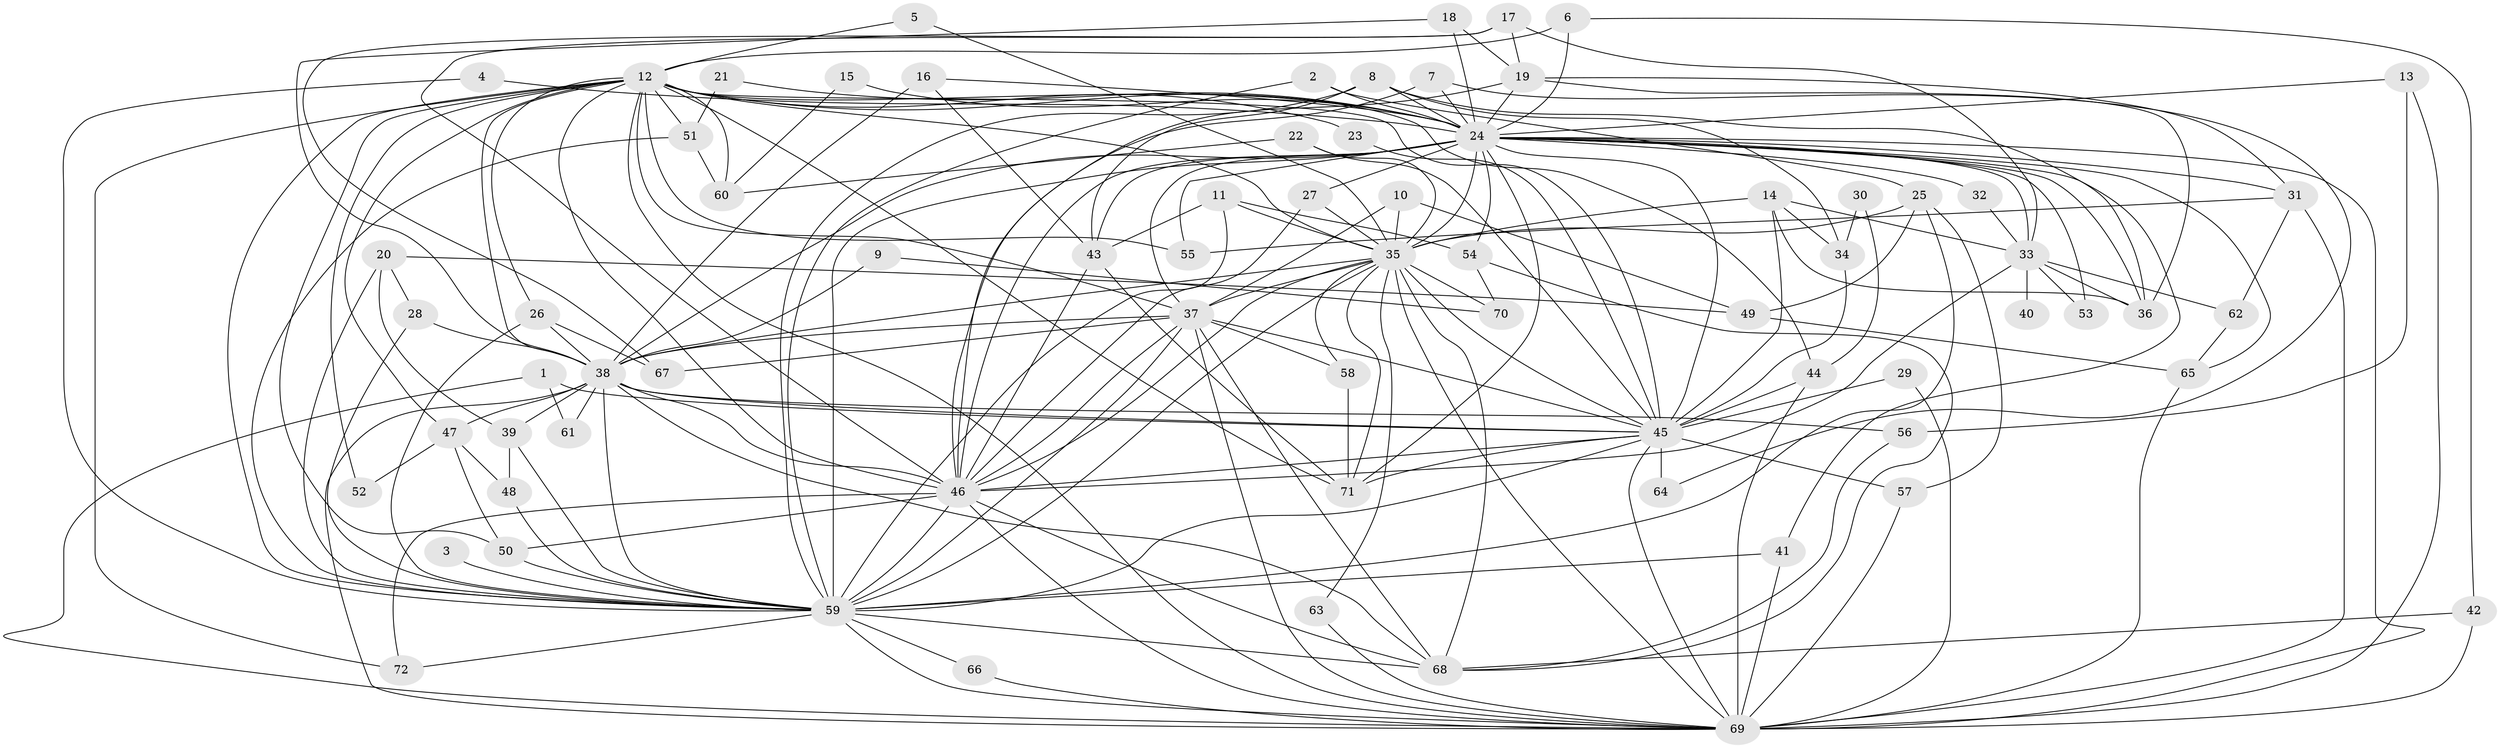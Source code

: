 // original degree distribution, {24: 0.006993006993006993, 33: 0.006993006993006993, 19: 0.006993006993006993, 39: 0.006993006993006993, 23: 0.013986013986013986, 25: 0.006993006993006993, 15: 0.006993006993006993, 21: 0.006993006993006993, 22: 0.006993006993006993, 4: 0.1048951048951049, 3: 0.22377622377622378, 11: 0.006993006993006993, 2: 0.5174825174825175, 7: 0.006993006993006993, 6: 0.04195804195804196, 5: 0.027972027972027972}
// Generated by graph-tools (version 1.1) at 2025/01/03/09/25 03:01:28]
// undirected, 72 vertices, 198 edges
graph export_dot {
graph [start="1"]
  node [color=gray90,style=filled];
  1;
  2;
  3;
  4;
  5;
  6;
  7;
  8;
  9;
  10;
  11;
  12;
  13;
  14;
  15;
  16;
  17;
  18;
  19;
  20;
  21;
  22;
  23;
  24;
  25;
  26;
  27;
  28;
  29;
  30;
  31;
  32;
  33;
  34;
  35;
  36;
  37;
  38;
  39;
  40;
  41;
  42;
  43;
  44;
  45;
  46;
  47;
  48;
  49;
  50;
  51;
  52;
  53;
  54;
  55;
  56;
  57;
  58;
  59;
  60;
  61;
  62;
  63;
  64;
  65;
  66;
  67;
  68;
  69;
  70;
  71;
  72;
  1 -- 45 [weight=1.0];
  1 -- 61 [weight=1.0];
  1 -- 69 [weight=1.0];
  2 -- 24 [weight=1.0];
  2 -- 25 [weight=1.0];
  2 -- 59 [weight=1.0];
  3 -- 59 [weight=1.0];
  4 -- 24 [weight=1.0];
  4 -- 59 [weight=1.0];
  5 -- 12 [weight=1.0];
  5 -- 35 [weight=1.0];
  6 -- 12 [weight=1.0];
  6 -- 24 [weight=2.0];
  6 -- 42 [weight=1.0];
  7 -- 24 [weight=1.0];
  7 -- 46 [weight=1.0];
  7 -- 64 [weight=1.0];
  8 -- 24 [weight=2.0];
  8 -- 34 [weight=1.0];
  8 -- 36 [weight=1.0];
  8 -- 43 [weight=1.0];
  8 -- 59 [weight=1.0];
  9 -- 38 [weight=1.0];
  9 -- 70 [weight=1.0];
  10 -- 35 [weight=1.0];
  10 -- 37 [weight=1.0];
  10 -- 49 [weight=1.0];
  11 -- 35 [weight=1.0];
  11 -- 43 [weight=1.0];
  11 -- 54 [weight=1.0];
  11 -- 59 [weight=1.0];
  12 -- 23 [weight=1.0];
  12 -- 24 [weight=3.0];
  12 -- 26 [weight=1.0];
  12 -- 35 [weight=1.0];
  12 -- 37 [weight=2.0];
  12 -- 38 [weight=2.0];
  12 -- 44 [weight=1.0];
  12 -- 45 [weight=1.0];
  12 -- 46 [weight=1.0];
  12 -- 47 [weight=1.0];
  12 -- 50 [weight=1.0];
  12 -- 51 [weight=1.0];
  12 -- 52 [weight=1.0];
  12 -- 55 [weight=1.0];
  12 -- 59 [weight=1.0];
  12 -- 60 [weight=1.0];
  12 -- 69 [weight=1.0];
  12 -- 71 [weight=1.0];
  12 -- 72 [weight=1.0];
  13 -- 24 [weight=1.0];
  13 -- 56 [weight=1.0];
  13 -- 69 [weight=1.0];
  14 -- 33 [weight=1.0];
  14 -- 34 [weight=1.0];
  14 -- 35 [weight=1.0];
  14 -- 36 [weight=1.0];
  14 -- 45 [weight=1.0];
  15 -- 24 [weight=1.0];
  15 -- 60 [weight=1.0];
  16 -- 24 [weight=1.0];
  16 -- 38 [weight=1.0];
  16 -- 43 [weight=1.0];
  17 -- 19 [weight=1.0];
  17 -- 33 [weight=1.0];
  17 -- 46 [weight=1.0];
  17 -- 67 [weight=1.0];
  18 -- 19 [weight=1.0];
  18 -- 24 [weight=1.0];
  18 -- 38 [weight=1.0];
  19 -- 24 [weight=1.0];
  19 -- 31 [weight=1.0];
  19 -- 36 [weight=1.0];
  19 -- 46 [weight=1.0];
  20 -- 28 [weight=1.0];
  20 -- 39 [weight=1.0];
  20 -- 49 [weight=1.0];
  20 -- 59 [weight=1.0];
  21 -- 24 [weight=1.0];
  21 -- 51 [weight=1.0];
  22 -- 35 [weight=1.0];
  22 -- 45 [weight=1.0];
  22 -- 60 [weight=1.0];
  23 -- 45 [weight=1.0];
  24 -- 27 [weight=2.0];
  24 -- 31 [weight=1.0];
  24 -- 32 [weight=1.0];
  24 -- 33 [weight=2.0];
  24 -- 35 [weight=3.0];
  24 -- 36 [weight=1.0];
  24 -- 37 [weight=3.0];
  24 -- 38 [weight=3.0];
  24 -- 41 [weight=1.0];
  24 -- 43 [weight=1.0];
  24 -- 45 [weight=4.0];
  24 -- 46 [weight=4.0];
  24 -- 53 [weight=1.0];
  24 -- 54 [weight=1.0];
  24 -- 55 [weight=1.0];
  24 -- 59 [weight=4.0];
  24 -- 65 [weight=1.0];
  24 -- 69 [weight=4.0];
  24 -- 71 [weight=1.0];
  25 -- 35 [weight=1.0];
  25 -- 49 [weight=1.0];
  25 -- 57 [weight=1.0];
  25 -- 59 [weight=1.0];
  26 -- 38 [weight=1.0];
  26 -- 59 [weight=1.0];
  26 -- 67 [weight=1.0];
  27 -- 35 [weight=1.0];
  27 -- 46 [weight=1.0];
  28 -- 38 [weight=2.0];
  28 -- 59 [weight=1.0];
  29 -- 45 [weight=1.0];
  29 -- 69 [weight=1.0];
  30 -- 34 [weight=1.0];
  30 -- 44 [weight=1.0];
  31 -- 55 [weight=1.0];
  31 -- 62 [weight=1.0];
  31 -- 69 [weight=1.0];
  32 -- 33 [weight=1.0];
  33 -- 36 [weight=1.0];
  33 -- 40 [weight=1.0];
  33 -- 46 [weight=1.0];
  33 -- 53 [weight=1.0];
  33 -- 62 [weight=1.0];
  34 -- 45 [weight=1.0];
  35 -- 37 [weight=1.0];
  35 -- 38 [weight=1.0];
  35 -- 45 [weight=1.0];
  35 -- 46 [weight=1.0];
  35 -- 58 [weight=1.0];
  35 -- 59 [weight=1.0];
  35 -- 63 [weight=1.0];
  35 -- 68 [weight=1.0];
  35 -- 69 [weight=1.0];
  35 -- 70 [weight=2.0];
  35 -- 71 [weight=1.0];
  37 -- 38 [weight=1.0];
  37 -- 45 [weight=1.0];
  37 -- 46 [weight=1.0];
  37 -- 58 [weight=1.0];
  37 -- 59 [weight=1.0];
  37 -- 67 [weight=1.0];
  37 -- 68 [weight=1.0];
  37 -- 69 [weight=1.0];
  38 -- 39 [weight=1.0];
  38 -- 45 [weight=1.0];
  38 -- 46 [weight=1.0];
  38 -- 47 [weight=1.0];
  38 -- 56 [weight=1.0];
  38 -- 59 [weight=1.0];
  38 -- 61 [weight=1.0];
  38 -- 68 [weight=1.0];
  38 -- 69 [weight=1.0];
  39 -- 48 [weight=1.0];
  39 -- 59 [weight=1.0];
  41 -- 59 [weight=1.0];
  41 -- 69 [weight=1.0];
  42 -- 68 [weight=1.0];
  42 -- 69 [weight=1.0];
  43 -- 46 [weight=1.0];
  43 -- 71 [weight=1.0];
  44 -- 45 [weight=1.0];
  44 -- 69 [weight=1.0];
  45 -- 46 [weight=1.0];
  45 -- 57 [weight=1.0];
  45 -- 59 [weight=1.0];
  45 -- 64 [weight=2.0];
  45 -- 69 [weight=1.0];
  45 -- 71 [weight=1.0];
  46 -- 50 [weight=1.0];
  46 -- 59 [weight=2.0];
  46 -- 68 [weight=1.0];
  46 -- 69 [weight=1.0];
  46 -- 72 [weight=1.0];
  47 -- 48 [weight=1.0];
  47 -- 50 [weight=1.0];
  47 -- 52 [weight=2.0];
  48 -- 59 [weight=1.0];
  49 -- 65 [weight=1.0];
  50 -- 59 [weight=1.0];
  51 -- 59 [weight=1.0];
  51 -- 60 [weight=1.0];
  54 -- 68 [weight=1.0];
  54 -- 70 [weight=1.0];
  56 -- 68 [weight=1.0];
  57 -- 69 [weight=1.0];
  58 -- 71 [weight=1.0];
  59 -- 66 [weight=1.0];
  59 -- 68 [weight=1.0];
  59 -- 69 [weight=2.0];
  59 -- 72 [weight=1.0];
  62 -- 65 [weight=1.0];
  63 -- 69 [weight=1.0];
  65 -- 69 [weight=1.0];
  66 -- 69 [weight=1.0];
}
